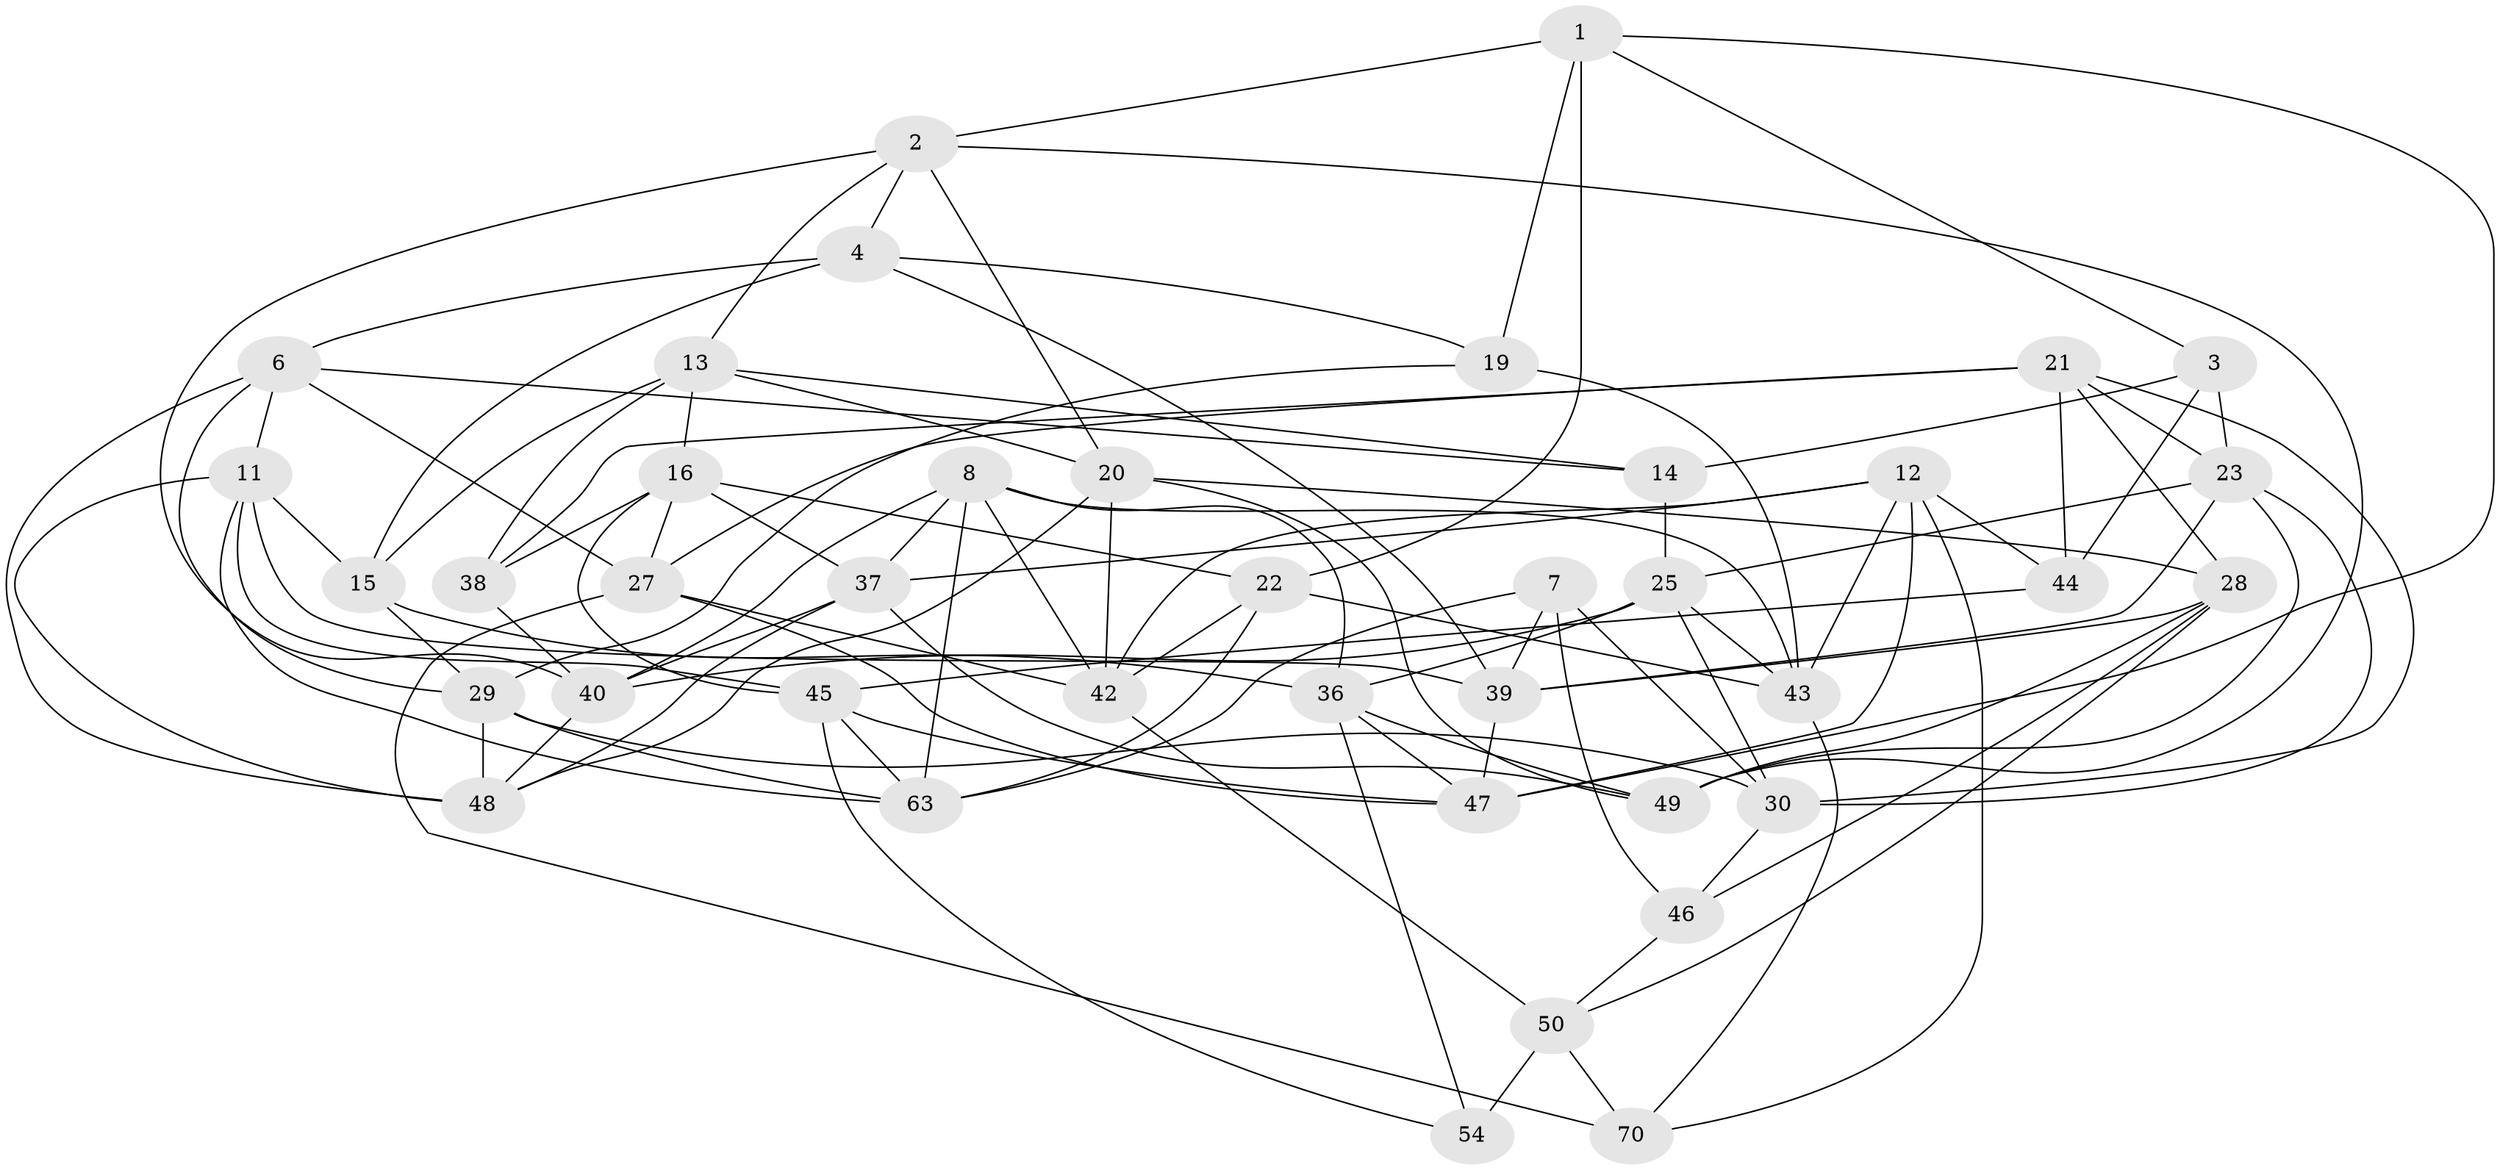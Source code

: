 // Generated by graph-tools (version 1.1) at 2025/52/02/27/25 19:52:30]
// undirected, 40 vertices, 108 edges
graph export_dot {
graph [start="1"]
  node [color=gray90,style=filled];
  1 [super="+53"];
  2 [super="+5"];
  3;
  4 [super="+69"];
  6 [super="+9"];
  7;
  8 [super="+10"];
  11 [super="+32"];
  12 [super="+24"];
  13 [super="+18"];
  14;
  15 [super="+17"];
  16 [super="+26"];
  19;
  20 [super="+35"];
  21 [super="+33"];
  22 [super="+60"];
  23 [super="+55"];
  25 [super="+31"];
  27 [super="+34"];
  28 [super="+62"];
  29 [super="+66"];
  30 [super="+57"];
  36 [super="+51"];
  37 [super="+41"];
  38;
  39 [super="+71"];
  40 [super="+58"];
  42 [super="+68"];
  43 [super="+64"];
  44;
  45 [super="+59"];
  46;
  47 [super="+52"];
  48 [super="+67"];
  49 [super="+56"];
  50 [super="+61"];
  54;
  63 [super="+65"];
  70;
  1 -- 19;
  1 -- 22 [weight=2];
  1 -- 3;
  1 -- 47;
  1 -- 2;
  2 -- 49;
  2 -- 20;
  2 -- 4;
  2 -- 40;
  2 -- 13;
  3 -- 44;
  3 -- 14;
  3 -- 23;
  4 -- 15 [weight=2];
  4 -- 19;
  4 -- 39;
  4 -- 6;
  6 -- 14;
  6 -- 11;
  6 -- 48;
  6 -- 27;
  6 -- 29;
  7 -- 63;
  7 -- 39;
  7 -- 46;
  7 -- 30;
  8 -- 36;
  8 -- 42;
  8 -- 40;
  8 -- 37;
  8 -- 63;
  8 -- 43;
  11 -- 48;
  11 -- 45;
  11 -- 15;
  11 -- 63;
  11 -- 39;
  12 -- 37;
  12 -- 42;
  12 -- 43;
  12 -- 70;
  12 -- 44;
  12 -- 47;
  13 -- 38;
  13 -- 14;
  13 -- 20;
  13 -- 16;
  13 -- 15;
  14 -- 25;
  15 -- 36;
  15 -- 29;
  16 -- 38;
  16 -- 45;
  16 -- 22;
  16 -- 27;
  16 -- 37;
  19 -- 29;
  19 -- 43;
  20 -- 28;
  20 -- 48;
  20 -- 49;
  20 -- 42;
  21 -- 23;
  21 -- 28;
  21 -- 27;
  21 -- 38;
  21 -- 44;
  21 -- 30;
  22 -- 42;
  22 -- 63;
  22 -- 43;
  23 -- 30;
  23 -- 25;
  23 -- 49;
  23 -- 39;
  25 -- 30;
  25 -- 40;
  25 -- 43;
  25 -- 36;
  27 -- 70;
  27 -- 47;
  27 -- 42;
  28 -- 39;
  28 -- 50;
  28 -- 46;
  28 -- 49;
  29 -- 48;
  29 -- 30;
  29 -- 63;
  30 -- 46;
  36 -- 54;
  36 -- 47;
  36 -- 49;
  37 -- 40;
  37 -- 48;
  37 -- 49;
  38 -- 40;
  39 -- 47;
  40 -- 48;
  42 -- 50;
  43 -- 70;
  44 -- 45;
  45 -- 54;
  45 -- 63;
  45 -- 47;
  46 -- 50;
  50 -- 54 [weight=2];
  50 -- 70;
}
